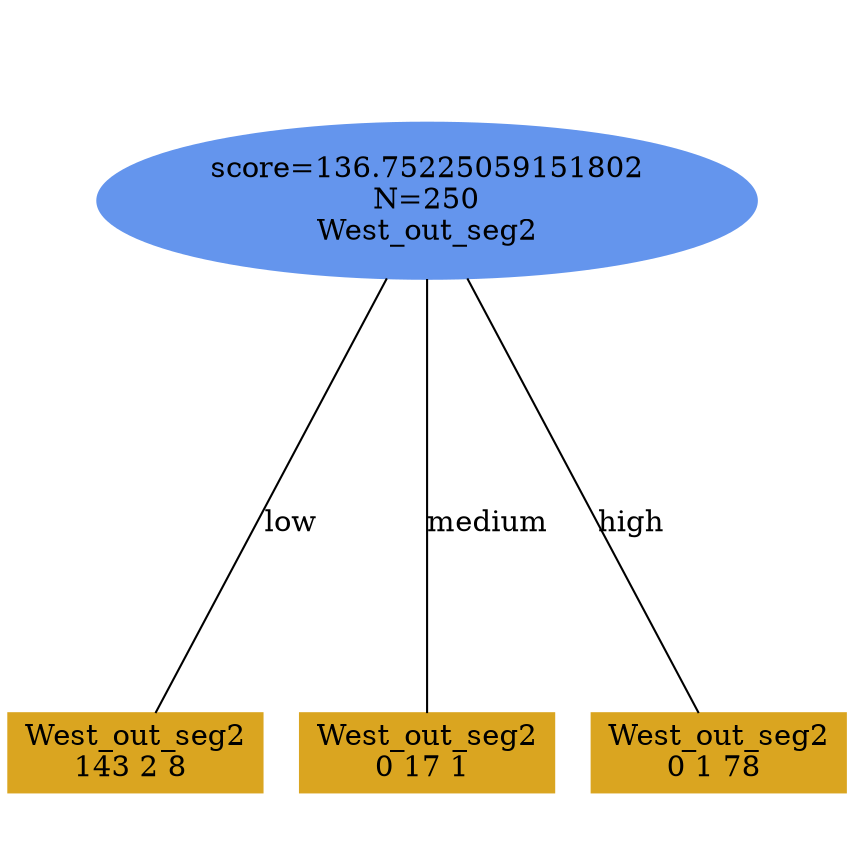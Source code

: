 digraph "DD" {
size = "7.5,10"
ratio=1.0;
center = true;
edge [dir = none];
{ rank = same; node [shape=ellipse, style=filled, color=cornflowerblue];"2418" [label="score=136.75225059151802\nN=250\nWest_out_seg2"];}
{ rank = same; node [shape=box, style=filled, color=goldenrod];"2419" [label="West_out_seg2\n143 2 8 "];}
{ rank = same; node [shape=box, style=filled, color=goldenrod];"2420" [label="West_out_seg2\n0 17 1 "];}
{ rank = same; node [shape=box, style=filled, color=goldenrod];"2421" [label="West_out_seg2\n0 1 78 "];}
"2418" -> "2419" [label = "low"];
"2418" -> "2420" [label = "medium"];
"2418" -> "2421" [label = "high"];

}